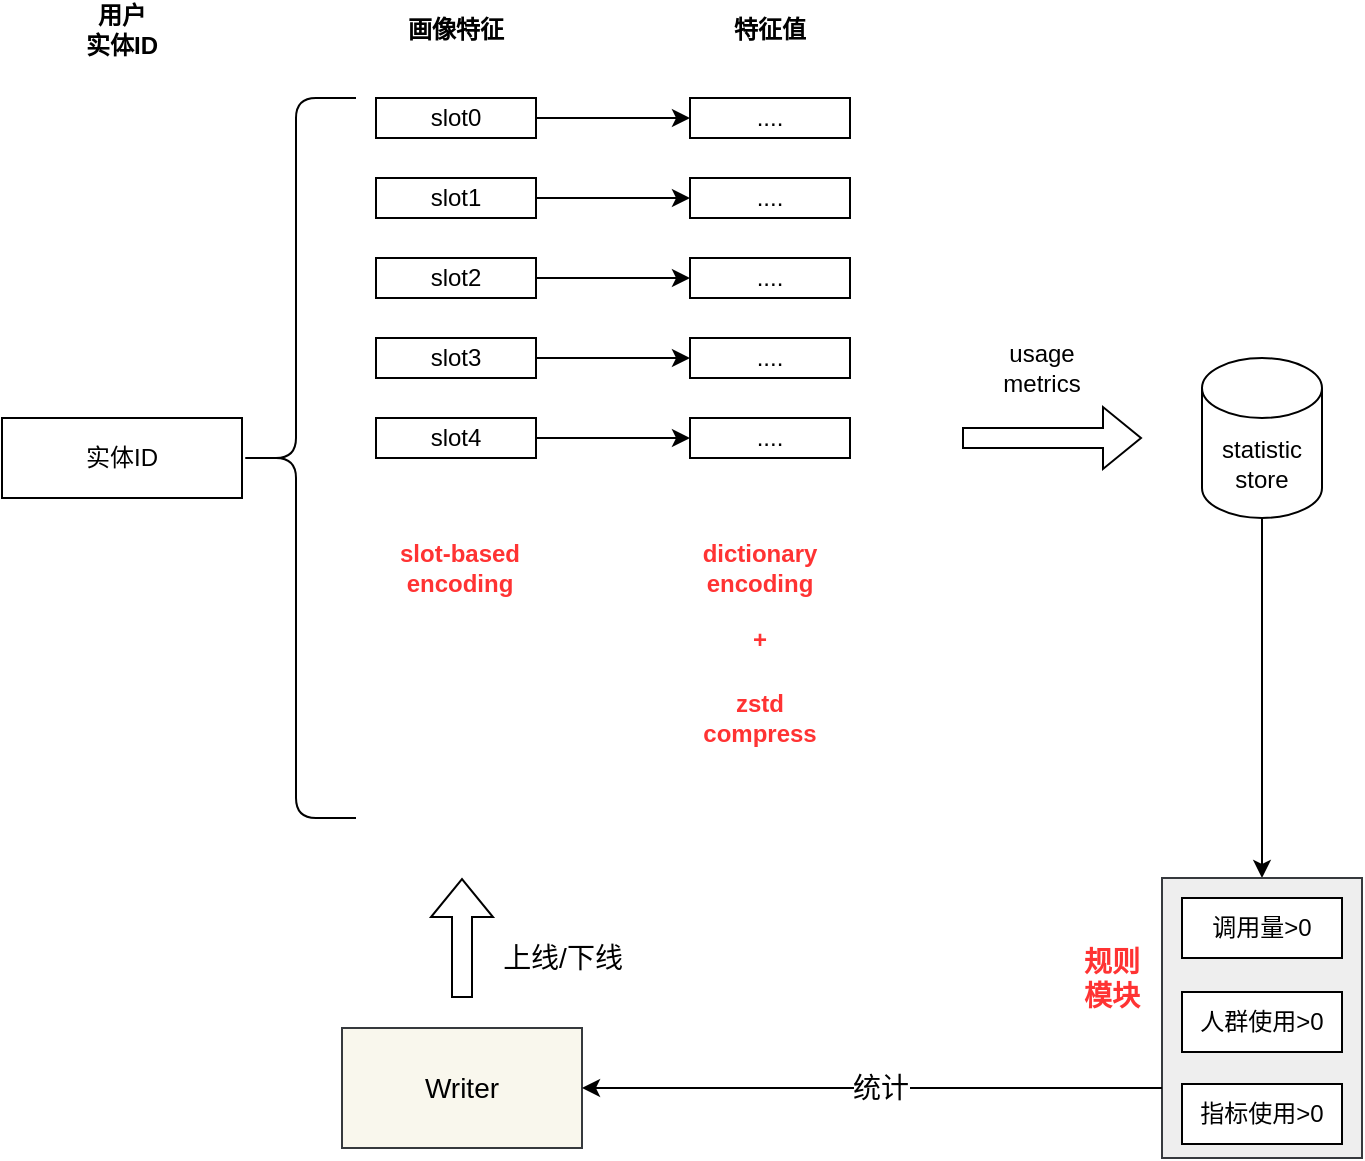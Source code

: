 <mxfile version="17.5.0" type="github">
  <diagram id="vHRTCP14G90EMY67-tGp" name="Page-1">
    <mxGraphModel dx="2075" dy="752" grid="1" gridSize="10" guides="1" tooltips="1" connect="1" arrows="1" fold="1" page="1" pageScale="1" pageWidth="827" pageHeight="1169" math="0" shadow="0">
      <root>
        <mxCell id="0" />
        <mxCell id="1" parent="0" />
        <mxCell id="dKlZ2UJzl9QVduXIM5Df-31" value="" style="group" vertex="1" connectable="0" parent="1">
          <mxGeometry x="-70" y="71" width="424" height="409" as="geometry" />
        </mxCell>
        <mxCell id="dKlZ2UJzl9QVduXIM5Df-2" value="实体ID" style="rounded=0;whiteSpace=wrap;html=1;" vertex="1" parent="dKlZ2UJzl9QVduXIM5Df-31">
          <mxGeometry y="209" width="120" height="40" as="geometry" />
        </mxCell>
        <mxCell id="dKlZ2UJzl9QVduXIM5Df-3" value="" style="shape=curlyBracket;whiteSpace=wrap;html=1;rounded=1;" vertex="1" parent="dKlZ2UJzl9QVduXIM5Df-31">
          <mxGeometry x="117" y="49" width="60" height="360" as="geometry" />
        </mxCell>
        <mxCell id="dKlZ2UJzl9QVduXIM5Df-4" value="slot0" style="rounded=0;whiteSpace=wrap;html=1;" vertex="1" parent="dKlZ2UJzl9QVduXIM5Df-31">
          <mxGeometry x="187" y="49" width="80" height="20" as="geometry" />
        </mxCell>
        <mxCell id="dKlZ2UJzl9QVduXIM5Df-5" value="&lt;span&gt;slot1&lt;/span&gt;" style="rounded=0;whiteSpace=wrap;html=1;" vertex="1" parent="dKlZ2UJzl9QVduXIM5Df-31">
          <mxGeometry x="187" y="89" width="80" height="20" as="geometry" />
        </mxCell>
        <mxCell id="dKlZ2UJzl9QVduXIM5Df-6" value="&lt;span&gt;slot2&lt;/span&gt;" style="rounded=0;whiteSpace=wrap;html=1;" vertex="1" parent="dKlZ2UJzl9QVduXIM5Df-31">
          <mxGeometry x="187" y="129" width="80" height="20" as="geometry" />
        </mxCell>
        <mxCell id="dKlZ2UJzl9QVduXIM5Df-7" value="&lt;span&gt;slot3&lt;/span&gt;" style="rounded=0;whiteSpace=wrap;html=1;" vertex="1" parent="dKlZ2UJzl9QVduXIM5Df-31">
          <mxGeometry x="187" y="169" width="80" height="20" as="geometry" />
        </mxCell>
        <mxCell id="dKlZ2UJzl9QVduXIM5Df-8" value="&lt;span&gt;slot4&lt;/span&gt;" style="rounded=0;whiteSpace=wrap;html=1;" vertex="1" parent="dKlZ2UJzl9QVduXIM5Df-31">
          <mxGeometry x="187" y="209" width="80" height="20" as="geometry" />
        </mxCell>
        <mxCell id="dKlZ2UJzl9QVduXIM5Df-9" value="...." style="rounded=0;whiteSpace=wrap;html=1;" vertex="1" parent="dKlZ2UJzl9QVduXIM5Df-31">
          <mxGeometry x="344" y="49" width="80" height="20" as="geometry" />
        </mxCell>
        <mxCell id="dKlZ2UJzl9QVduXIM5Df-10" value="" style="edgeStyle=orthogonalEdgeStyle;rounded=0;orthogonalLoop=1;jettySize=auto;html=1;" edge="1" parent="dKlZ2UJzl9QVduXIM5Df-31" source="dKlZ2UJzl9QVduXIM5Df-4" target="dKlZ2UJzl9QVduXIM5Df-9">
          <mxGeometry relative="1" as="geometry" />
        </mxCell>
        <mxCell id="dKlZ2UJzl9QVduXIM5Df-13" value="...." style="rounded=0;whiteSpace=wrap;html=1;" vertex="1" parent="dKlZ2UJzl9QVduXIM5Df-31">
          <mxGeometry x="344" y="89" width="80" height="20" as="geometry" />
        </mxCell>
        <mxCell id="dKlZ2UJzl9QVduXIM5Df-18" value="" style="edgeStyle=orthogonalEdgeStyle;rounded=0;orthogonalLoop=1;jettySize=auto;html=1;entryX=0;entryY=0.5;entryDx=0;entryDy=0;" edge="1" parent="dKlZ2UJzl9QVduXIM5Df-31" source="dKlZ2UJzl9QVduXIM5Df-5" target="dKlZ2UJzl9QVduXIM5Df-13">
          <mxGeometry relative="1" as="geometry" />
        </mxCell>
        <mxCell id="dKlZ2UJzl9QVduXIM5Df-14" value="...." style="rounded=0;whiteSpace=wrap;html=1;" vertex="1" parent="dKlZ2UJzl9QVduXIM5Df-31">
          <mxGeometry x="344" y="129" width="80" height="20" as="geometry" />
        </mxCell>
        <mxCell id="dKlZ2UJzl9QVduXIM5Df-19" value="" style="edgeStyle=orthogonalEdgeStyle;rounded=0;orthogonalLoop=1;jettySize=auto;html=1;entryX=0;entryY=0.5;entryDx=0;entryDy=0;" edge="1" parent="dKlZ2UJzl9QVduXIM5Df-31" source="dKlZ2UJzl9QVduXIM5Df-6" target="dKlZ2UJzl9QVduXIM5Df-14">
          <mxGeometry relative="1" as="geometry" />
        </mxCell>
        <mxCell id="dKlZ2UJzl9QVduXIM5Df-15" value="...." style="rounded=0;whiteSpace=wrap;html=1;" vertex="1" parent="dKlZ2UJzl9QVduXIM5Df-31">
          <mxGeometry x="344" y="169" width="80" height="20" as="geometry" />
        </mxCell>
        <mxCell id="dKlZ2UJzl9QVduXIM5Df-20" value="" style="edgeStyle=orthogonalEdgeStyle;rounded=0;orthogonalLoop=1;jettySize=auto;html=1;entryX=0;entryY=0.5;entryDx=0;entryDy=0;" edge="1" parent="dKlZ2UJzl9QVduXIM5Df-31" source="dKlZ2UJzl9QVduXIM5Df-7" target="dKlZ2UJzl9QVduXIM5Df-15">
          <mxGeometry relative="1" as="geometry" />
        </mxCell>
        <mxCell id="dKlZ2UJzl9QVduXIM5Df-16" value="...." style="rounded=0;whiteSpace=wrap;html=1;" vertex="1" parent="dKlZ2UJzl9QVduXIM5Df-31">
          <mxGeometry x="344" y="209" width="80" height="20" as="geometry" />
        </mxCell>
        <mxCell id="dKlZ2UJzl9QVduXIM5Df-21" value="" style="edgeStyle=orthogonalEdgeStyle;rounded=0;orthogonalLoop=1;jettySize=auto;html=1;" edge="1" parent="dKlZ2UJzl9QVduXIM5Df-31" source="dKlZ2UJzl9QVduXIM5Df-8" target="dKlZ2UJzl9QVduXIM5Df-16">
          <mxGeometry relative="1" as="geometry" />
        </mxCell>
        <mxCell id="dKlZ2UJzl9QVduXIM5Df-22" value="用户&lt;br&gt;实体ID" style="text;html=1;strokeColor=none;fillColor=none;align=center;verticalAlign=middle;whiteSpace=wrap;rounded=0;fontStyle=1" vertex="1" parent="dKlZ2UJzl9QVduXIM5Df-31">
          <mxGeometry x="30" width="60" height="30" as="geometry" />
        </mxCell>
        <mxCell id="dKlZ2UJzl9QVduXIM5Df-23" value="画像特征" style="text;html=1;strokeColor=none;fillColor=none;align=center;verticalAlign=middle;whiteSpace=wrap;rounded=0;fontStyle=1" vertex="1" parent="dKlZ2UJzl9QVduXIM5Df-31">
          <mxGeometry x="197" width="60" height="30" as="geometry" />
        </mxCell>
        <mxCell id="dKlZ2UJzl9QVduXIM5Df-25" value="特征值" style="text;html=1;strokeColor=none;fillColor=none;align=center;verticalAlign=middle;whiteSpace=wrap;rounded=0;fontStyle=1" vertex="1" parent="dKlZ2UJzl9QVduXIM5Df-31">
          <mxGeometry x="354" width="60" height="30" as="geometry" />
        </mxCell>
        <mxCell id="dKlZ2UJzl9QVduXIM5Df-26" value="&lt;b&gt;slot-based&lt;br&gt;encoding&lt;/b&gt;" style="text;html=1;strokeColor=none;fillColor=none;align=center;verticalAlign=middle;whiteSpace=wrap;rounded=0;fontColor=#FF3333;" vertex="1" parent="dKlZ2UJzl9QVduXIM5Df-31">
          <mxGeometry x="184" y="254" width="90" height="60" as="geometry" />
        </mxCell>
        <mxCell id="dKlZ2UJzl9QVduXIM5Df-27" value="&lt;b&gt;zstd&lt;br&gt;compress&lt;br&gt;&lt;/b&gt;" style="text;html=1;strokeColor=none;fillColor=none;align=center;verticalAlign=middle;whiteSpace=wrap;rounded=0;fontColor=#FF3333;" vertex="1" parent="dKlZ2UJzl9QVduXIM5Df-31">
          <mxGeometry x="334" y="334" width="90" height="50" as="geometry" />
        </mxCell>
        <mxCell id="dKlZ2UJzl9QVduXIM5Df-28" value="&lt;b&gt;dictionary&lt;br&gt;encoding&lt;br&gt;&lt;/b&gt;" style="text;html=1;strokeColor=none;fillColor=none;align=center;verticalAlign=middle;whiteSpace=wrap;rounded=0;fontColor=#FF3333;" vertex="1" parent="dKlZ2UJzl9QVduXIM5Df-31">
          <mxGeometry x="334" y="259" width="90" height="50" as="geometry" />
        </mxCell>
        <mxCell id="dKlZ2UJzl9QVduXIM5Df-29" value="&lt;b&gt;+&lt;br&gt;&lt;/b&gt;" style="text;html=1;strokeColor=none;fillColor=none;align=center;verticalAlign=middle;whiteSpace=wrap;rounded=0;fontColor=#FF3333;" vertex="1" parent="dKlZ2UJzl9QVduXIM5Df-31">
          <mxGeometry x="334" y="295" width="90" height="50" as="geometry" />
        </mxCell>
        <mxCell id="dKlZ2UJzl9QVduXIM5Df-32" value="" style="shape=flexArrow;endArrow=classic;html=1;rounded=0;fontColor=#FF3333;" edge="1" parent="1">
          <mxGeometry width="50" height="50" relative="1" as="geometry">
            <mxPoint x="410" y="290" as="sourcePoint" />
            <mxPoint x="500" y="290" as="targetPoint" />
          </mxGeometry>
        </mxCell>
        <mxCell id="dKlZ2UJzl9QVduXIM5Df-33" value="&lt;font color=&quot;#000000&quot;&gt;usage metrics&lt;/font&gt;" style="text;html=1;strokeColor=none;fillColor=none;align=center;verticalAlign=middle;whiteSpace=wrap;rounded=0;fontColor=#FF3333;" vertex="1" parent="1">
          <mxGeometry x="420" y="240" width="60" height="30" as="geometry" />
        </mxCell>
        <mxCell id="dKlZ2UJzl9QVduXIM5Df-36" value="" style="edgeStyle=orthogonalEdgeStyle;rounded=0;orthogonalLoop=1;jettySize=auto;html=1;fontColor=#FF3333;" edge="1" parent="1" source="dKlZ2UJzl9QVduXIM5Df-34" target="dKlZ2UJzl9QVduXIM5Df-35">
          <mxGeometry relative="1" as="geometry" />
        </mxCell>
        <mxCell id="dKlZ2UJzl9QVduXIM5Df-34" value="&lt;font color=&quot;#000000&quot;&gt;statistic&lt;br&gt;store&lt;/font&gt;" style="shape=cylinder3;whiteSpace=wrap;html=1;boundedLbl=1;backgroundOutline=1;size=15;fontColor=#FF3333;" vertex="1" parent="1">
          <mxGeometry x="530" y="250" width="60" height="80" as="geometry" />
        </mxCell>
        <mxCell id="dKlZ2UJzl9QVduXIM5Df-35" value="" style="rounded=0;whiteSpace=wrap;html=1;fillColor=#eeeeee;strokeColor=#36393d;" vertex="1" parent="1">
          <mxGeometry x="510" y="510" width="100" height="140" as="geometry" />
        </mxCell>
        <mxCell id="dKlZ2UJzl9QVduXIM5Df-37" value="调用量&amp;gt;0" style="rounded=0;whiteSpace=wrap;html=1;fontColor=#000000;" vertex="1" parent="1">
          <mxGeometry x="520" y="520" width="80" height="30" as="geometry" />
        </mxCell>
        <mxCell id="dKlZ2UJzl9QVduXIM5Df-38" value="人群使用&amp;gt;0" style="rounded=0;whiteSpace=wrap;html=1;fontColor=#000000;" vertex="1" parent="1">
          <mxGeometry x="520" y="567" width="80" height="30" as="geometry" />
        </mxCell>
        <mxCell id="dKlZ2UJzl9QVduXIM5Df-39" value="指标使用&amp;gt;0" style="rounded=0;whiteSpace=wrap;html=1;fontColor=#000000;" vertex="1" parent="1">
          <mxGeometry x="520" y="613" width="80" height="30" as="geometry" />
        </mxCell>
        <mxCell id="dKlZ2UJzl9QVduXIM5Df-40" value="&lt;font color=&quot;#ff3333&quot;&gt;&lt;b&gt;规则模块&lt;/b&gt;&lt;/font&gt;" style="text;html=1;strokeColor=none;fillColor=none;align=center;verticalAlign=middle;whiteSpace=wrap;rounded=0;fontColor=#000000;fontSize=14;" vertex="1" parent="1">
          <mxGeometry x="470" y="520" width="30" height="80" as="geometry" />
        </mxCell>
        <mxCell id="dKlZ2UJzl9QVduXIM5Df-41" value="&lt;font color=&quot;#000000&quot;&gt;Writer&lt;/font&gt;" style="rounded=0;whiteSpace=wrap;html=1;fontSize=14;fillColor=#f9f7ed;strokeColor=#36393d;" vertex="1" parent="1">
          <mxGeometry x="100" y="585" width="120" height="60" as="geometry" />
        </mxCell>
        <mxCell id="dKlZ2UJzl9QVduXIM5Df-42" value="" style="shape=flexArrow;endArrow=classic;html=1;rounded=0;fontSize=14;fontColor=#FF3333;" edge="1" parent="1">
          <mxGeometry width="50" height="50" relative="1" as="geometry">
            <mxPoint x="160" y="570" as="sourcePoint" />
            <mxPoint x="160" y="510" as="targetPoint" />
          </mxGeometry>
        </mxCell>
        <mxCell id="dKlZ2UJzl9QVduXIM5Df-43" value="&lt;font color=&quot;#000000&quot;&gt;上线/下线&lt;/font&gt;" style="text;html=1;align=center;verticalAlign=middle;resizable=0;points=[];autosize=1;strokeColor=none;fillColor=none;fontSize=14;fontColor=#FF3333;" vertex="1" parent="1">
          <mxGeometry x="170" y="540" width="80" height="20" as="geometry" />
        </mxCell>
        <mxCell id="dKlZ2UJzl9QVduXIM5Df-44" value="" style="endArrow=classic;html=1;rounded=0;fontSize=14;fontColor=#000000;exitX=0;exitY=0.75;exitDx=0;exitDy=0;entryX=1;entryY=0.5;entryDx=0;entryDy=0;" edge="1" parent="1" source="dKlZ2UJzl9QVduXIM5Df-35" target="dKlZ2UJzl9QVduXIM5Df-41">
          <mxGeometry width="50" height="50" relative="1" as="geometry">
            <mxPoint x="300" y="640" as="sourcePoint" />
            <mxPoint x="350" y="590" as="targetPoint" />
          </mxGeometry>
        </mxCell>
        <mxCell id="dKlZ2UJzl9QVduXIM5Df-45" value="统计" style="edgeLabel;html=1;align=center;verticalAlign=middle;resizable=0;points=[];fontSize=14;fontColor=#000000;" vertex="1" connectable="0" parent="dKlZ2UJzl9QVduXIM5Df-44">
          <mxGeometry x="-0.028" relative="1" as="geometry">
            <mxPoint as="offset" />
          </mxGeometry>
        </mxCell>
      </root>
    </mxGraphModel>
  </diagram>
</mxfile>
